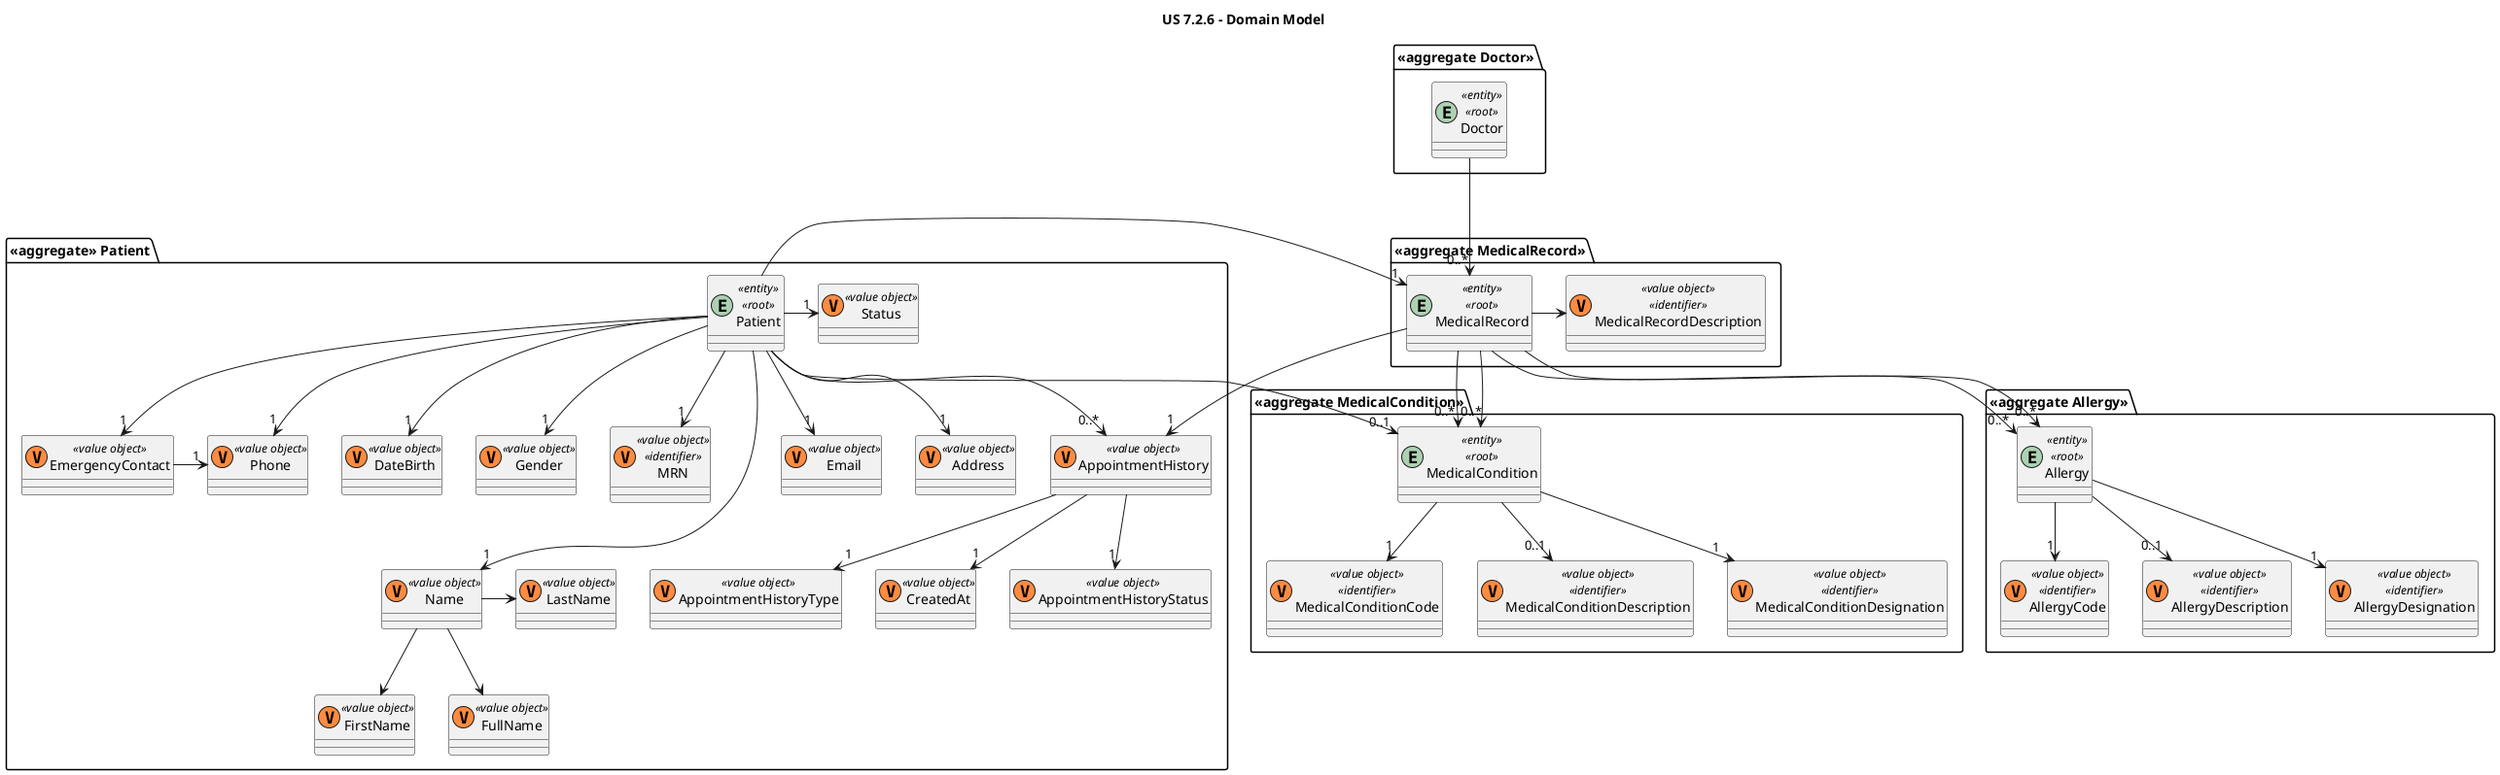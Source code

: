 @startuml
'https://plantuml.com/class-diagram

title "US 7.2.6 - Domain Model"

package "<<aggregate>> Patient" {
    entity Patient <<entity>> <<root>> {}
    class DateBirth <<(V,#FF8B40)value object>> {}
    class Gender <<(V,#FF8B40)value object>> {}
    class EmergencyContact <<(V,#FF8B40)value object>> {}
    class MRN <<(V,#FF8B40)value object>> <<identifier>> {}
    class AppointmentHistory <<(V,#FF8B40)value object>> {}
    class AppointmentHistoryStatus <<(V,#FF8B40)value object>> {}
    class AppointmentHistoryType <<(V,#FF8B40)value object>> {}
    class CreatedAt <<(V,#FF8B40)value object>> {}
    class Name <<(V,#FF8B40)value object>> {}
    class FirstName <<(V,#FF8B40)value object>> {}
    class LastName <<(V,#FF8B40)value object>> {}
    class FullName <<(V,#FF8B40)value object>> {}
    class Phone <<(V,#FF8B40)value object>> {}
    class Email <<(V,#FF8B40)value object>> {}
    class Address <<(V,#FF8B40)value object>> {}
    class Status <<(V,#FF8B40)value object>> {}
}

package "<<aggregate MedicalRecord>>" {
    entity MedicalRecord <<entity>><<root>>{}
    class MedicalRecordDescription <<(V,#FF8B40)value object>> <<identifier>> {}
}



package "<<aggregate MedicalCondition>>" {
    entity MedicalCondition <<entity>><<root>>{}
    class MedicalConditionDesignation <<(V,#FF8B40)value object>> <<identifier>> {}
    class MedicalConditionCode <<(V,#FF8B40)value object>> <<identifier>> {}
    class MedicalConditionDescription <<(V,#FF8B40)value object>> <<identifier>> {}
}

package "<<aggregate Allergy>>" {
    entity Allergy <<entity>><<root>>{}
    class AllergyDesignation <<(V,#FF8B40)value object>> <<identifier>> {}
    class AllergyCode <<(V,#FF8B40)value object>> <<identifier>> {}
    class AllergyDescription <<(V,#FF8B40)value object>> <<identifier>> {}
}

package "<<aggregate Doctor>>" {
    entity Doctor <<entity>><<root>>{}
}


Name --> FirstName
Name -> LastName
Name --> FullName

Patient -> "1" Status
Patient ---> "1" Name
Patient --> "1" DateBirth
Patient --> "1" Gender
Patient --> "1" EmergencyContact
Patient --> "1" MRN
Patient --> "1" MedicalRecord
MedicalRecord --> "0..*" MedicalCondition
MedicalRecord --> "0..*" Allergy
MedicalRecord --> "1" AppointmentHistory
Patient --> "0..*" AppointmentHistory
Patient --> "0..1" MedicalCondition
Patient --> "1" Email
Patient -> "1" Phone
Patient --> "1" Address
EmergencyContact -> "1" Phone

AppointmentHistory --> "1" AppointmentHistoryStatus
AppointmentHistory --> "1" AppointmentHistoryType
AppointmentHistory --> "1" CreatedAt

MedicalRecord --> "0..*" MedicalCondition
MedicalRecord --> "0..*" Allergy
MedicalRecord -> MedicalRecordDescription
Doctor ---> "0..*" MedicalRecord

Allergy --> "1" AllergyCode
Allergy --> "0..1" AllergyDescription
Allergy --> "1" AllergyDesignation

MedicalCondition --> "1" MedicalConditionCode
MedicalCondition --> "0..1" MedicalConditionDescription
MedicalCondition --> "1" MedicalConditionDesignation

@enduml